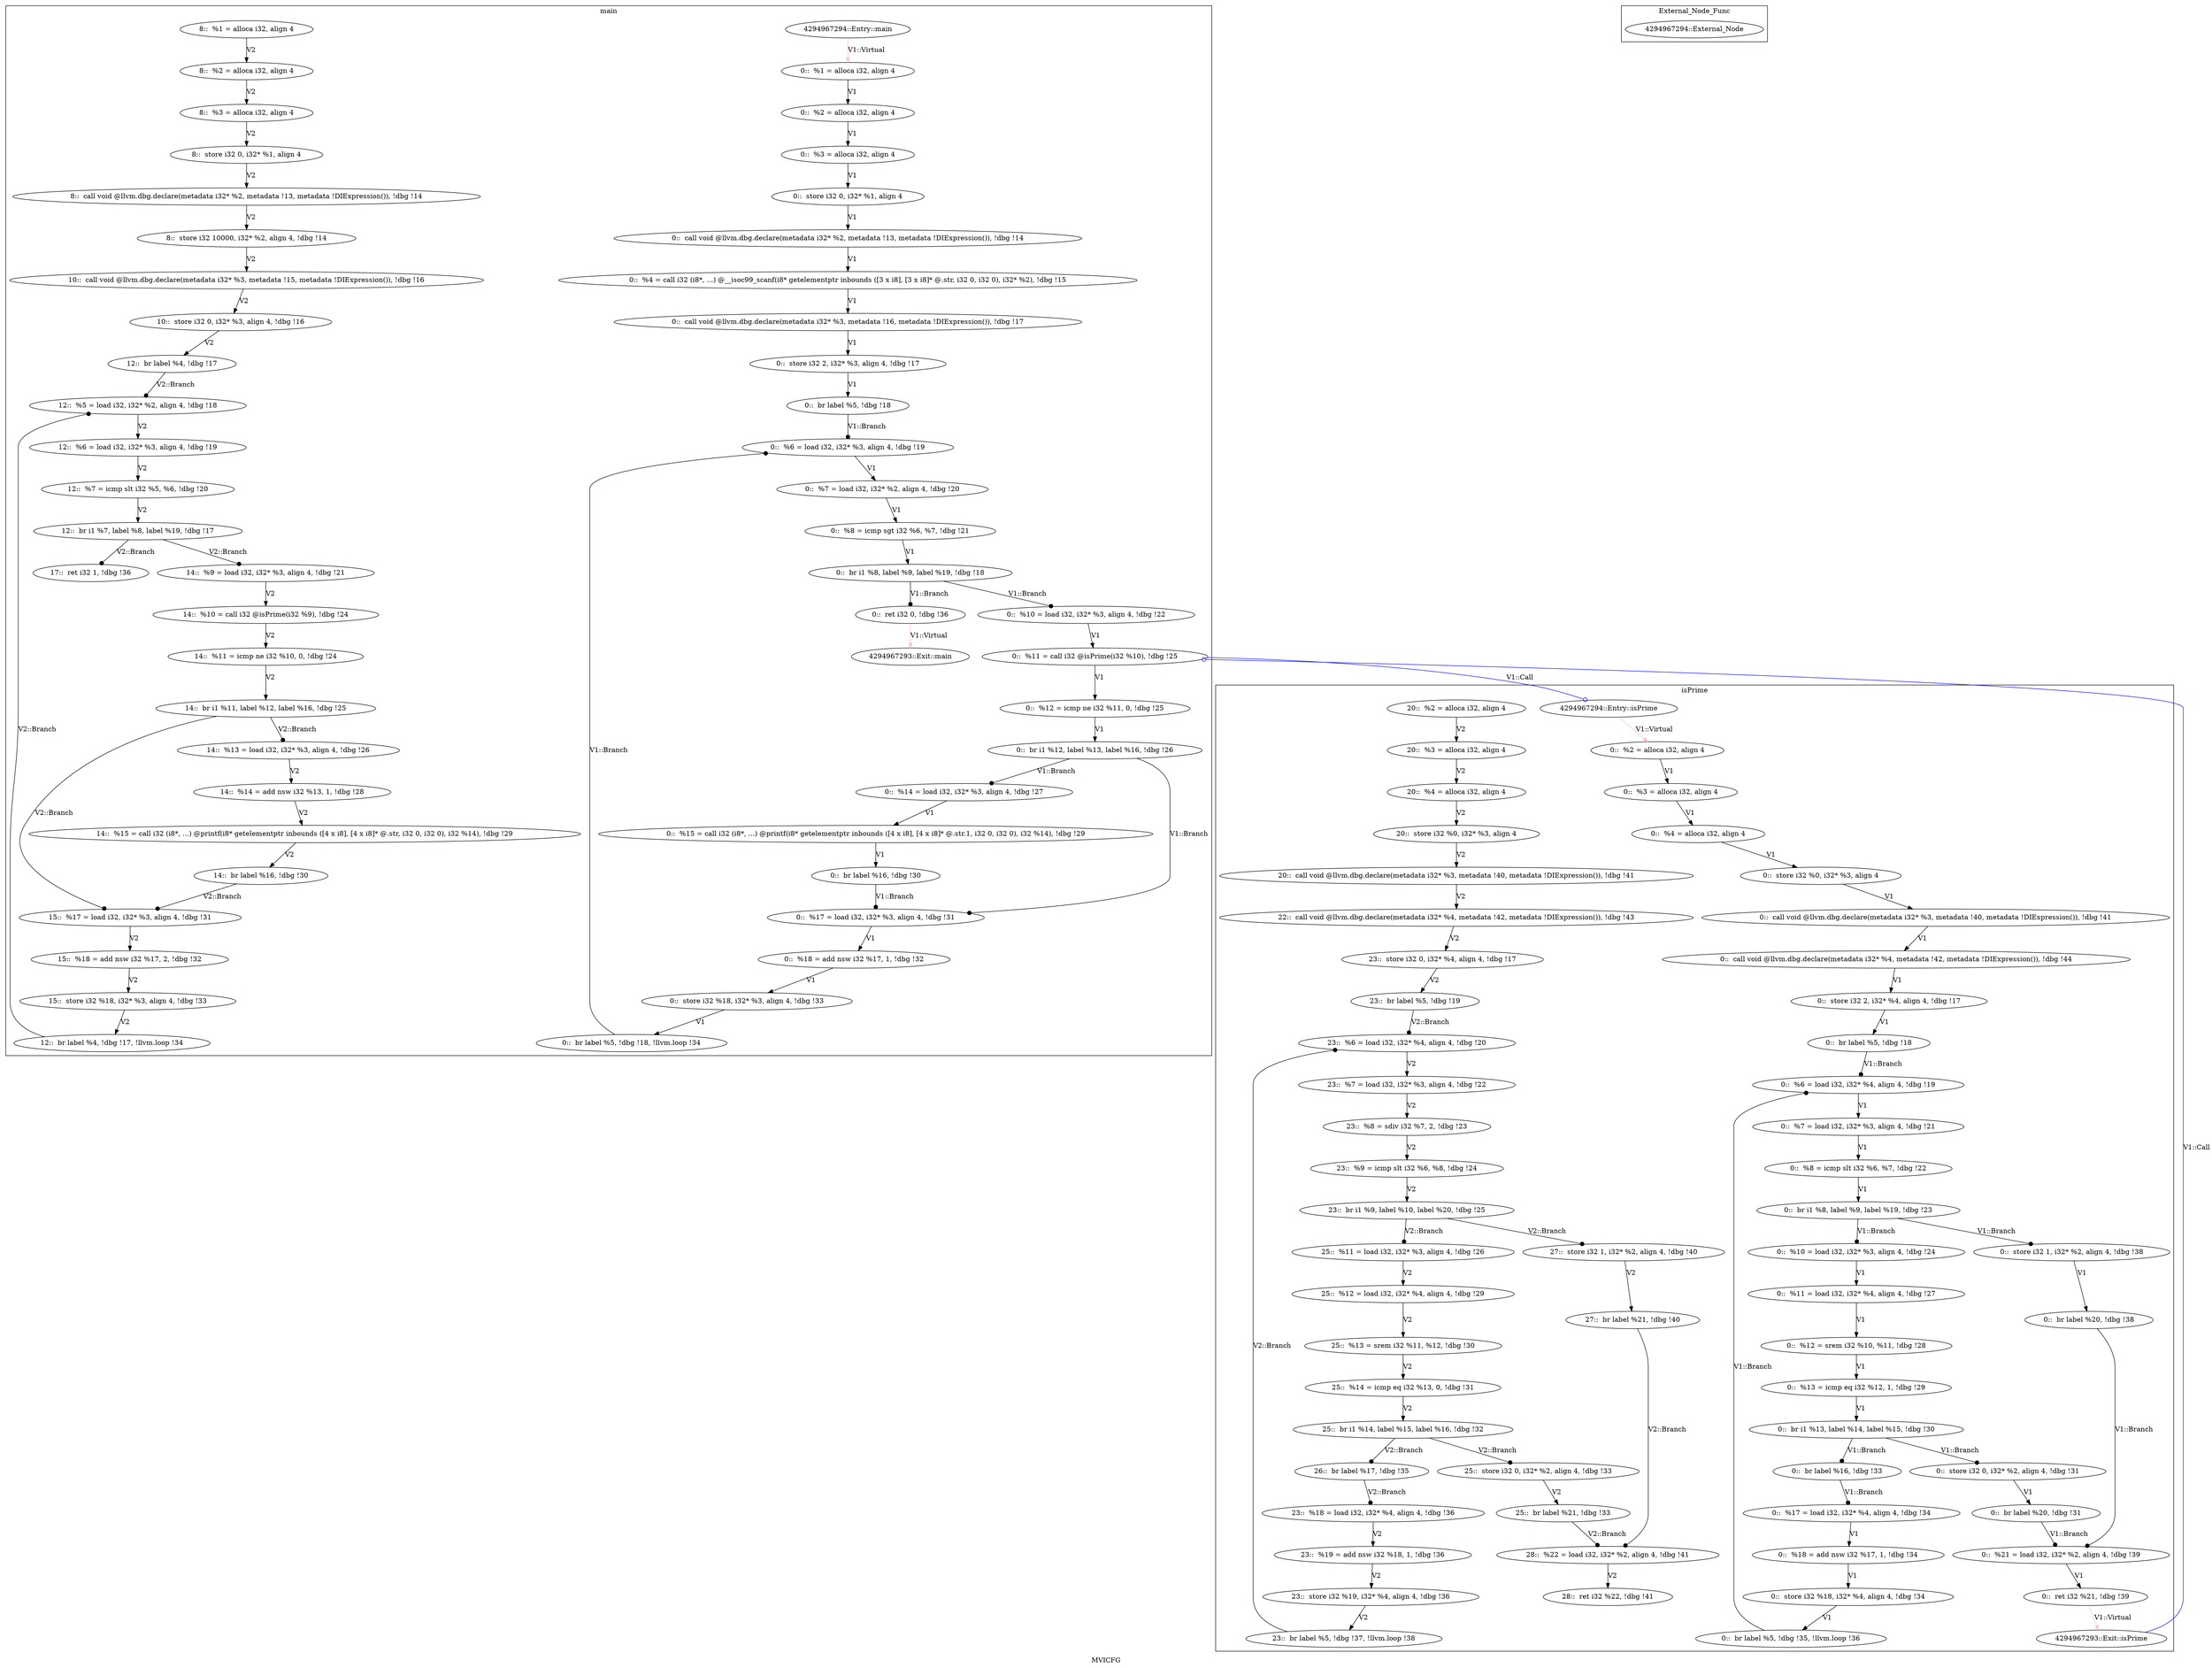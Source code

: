 digraph "MVICFG" {
	label="MVICFG";
/* Generating Nodes */
	subgraph cluster_1 {
		label="main";
		"27" [label="4294967294::Entry::main"];
		"2" [label="0::  %1 = alloca i32, align 4"];
		"3" [label="0::  %2 = alloca i32, align 4"];
		"4" [label="0::  %3 = alloca i32, align 4"];
		"5" [label="0::  store i32 0, i32* %1, align 4"];
		"6" [label="0::  call void @llvm.dbg.declare(metadata i32* %2, metadata !13, metadata !DIExpression()), !dbg !14"];
		"7" [label="0::  %4 = call i32 (i8*, ...) @__isoc99_scanf(i8* getelementptr inbounds ([3 x i8], [3 x i8]* @.str, i32 0, i32 0), i32* %2), !dbg !15"];
		"8" [label="0::  call void @llvm.dbg.declare(metadata i32* %3, metadata !16, metadata !DIExpression()), !dbg !17"];
		"9" [label="0::  store i32 2, i32* %3, align 4, !dbg !17"];
		"10" [label="0::  br label %5, !dbg !18"];
		"11" [label="0::  %6 = load i32, i32* %3, align 4, !dbg !19"];
		"12" [label="0::  %7 = load i32, i32* %2, align 4, !dbg !20"];
		"13" [label="0::  %8 = icmp sgt i32 %6, %7, !dbg !21"];
		"14" [label="0::  br i1 %8, label %9, label %19, !dbg !18"];
		"15" [label="0::  %10 = load i32, i32* %3, align 4, !dbg !22"];
		"16" [label="0::  %11 = call i32 @isPrime(i32 %10), !dbg !25"];
		"17" [label="0::  %12 = icmp ne i32 %11, 0, !dbg !25"];
		"18" [label="0::  br i1 %12, label %13, label %16, !dbg !26"];
		"19" [label="0::  %14 = load i32, i32* %3, align 4, !dbg !27"];
		"20" [label="0::  %15 = call i32 (i8*, ...) @printf(i8* getelementptr inbounds ([4 x i8], [4 x i8]* @.str.1, i32 0, i32 0), i32 %14), !dbg !29"];
		"21" [label="0::  br label %16, !dbg !30"];
		"22" [label="0::  %17 = load i32, i32* %3, align 4, !dbg !31"];
		"23" [label="0::  %18 = add nsw i32 %17, 1, !dbg !32"];
		"24" [label="0::  store i32 %18, i32* %3, align 4, !dbg !33"];
		"25" [label="0::  br label %5, !dbg !18, !llvm.loop !34"];
		"26" [label="0::  ret i32 0, !dbg !36"];
		"28" [label="4294967293::Exit::main"];
		"65" [label="8::  %1 = alloca i32, align 4"];
		"66" [label="8::  %2 = alloca i32, align 4"];
		"67" [label="8::  %3 = alloca i32, align 4"];
		"68" [label="8::  store i32 0, i32* %1, align 4"];
		"69" [label="8::  call void @llvm.dbg.declare(metadata i32* %2, metadata !13, metadata !DIExpression()), !dbg !14"];
		"70" [label="8::  store i32 10000, i32* %2, align 4, !dbg !14"];
		"71" [label="10::  call void @llvm.dbg.declare(metadata i32* %3, metadata !15, metadata !DIExpression()), !dbg !16"];
		"72" [label="10::  store i32 0, i32* %3, align 4, !dbg !16"];
		"73" [label="12::  br label %4, !dbg !17"];
		"74" [label="12::  %5 = load i32, i32* %2, align 4, !dbg !18"];
		"75" [label="12::  %6 = load i32, i32* %3, align 4, !dbg !19"];
		"76" [label="12::  %7 = icmp slt i32 %5, %6, !dbg !20"];
		"77" [label="12::  br i1 %7, label %8, label %19, !dbg !17"];
		"78" [label="12::  br label %4, !dbg !17, !llvm.loop !34"];
		"79" [label="14::  %9 = load i32, i32* %3, align 4, !dbg !21"];
		"80" [label="14::  %10 = call i32 @isPrime(i32 %9), !dbg !24"];
		"81" [label="14::  %11 = icmp ne i32 %10, 0, !dbg !24"];
		"82" [label="14::  br i1 %11, label %12, label %16, !dbg !25"];
		"83" [label="14::  %13 = load i32, i32* %3, align 4, !dbg !26"];
		"84" [label="14::  %14 = add nsw i32 %13, 1, !dbg !28"];
		"85" [label="14::  %15 = call i32 (i8*, ...) @printf(i8* getelementptr inbounds ([4 x i8], [4 x i8]* @.str, i32 0, i32 0), i32 %14), !dbg !29"];
		"86" [label="14::  br label %16, !dbg !30"];
		"87" [label="15::  %17 = load i32, i32* %3, align 4, !dbg !31"];
		"88" [label="15::  %18 = add nsw i32 %17, 2, !dbg !32"];
		"89" [label="15::  store i32 %18, i32* %3, align 4, !dbg !33"];
		"90" [label="17::  ret i32 1, !dbg !36"];
	}
	subgraph cluster_31 {
		label="isPrime";
		"60" [label="4294967294::Entry::isPrime"];
		"32" [label="0::  %2 = alloca i32, align 4"];
		"33" [label="0::  %3 = alloca i32, align 4"];
		"34" [label="0::  %4 = alloca i32, align 4"];
		"35" [label="0::  store i32 %0, i32* %3, align 4"];
		"36" [label="0::  call void @llvm.dbg.declare(metadata i32* %3, metadata !40, metadata !DIExpression()), !dbg !41"];
		"37" [label="0::  call void @llvm.dbg.declare(metadata i32* %4, metadata !42, metadata !DIExpression()), !dbg !44"];
		"38" [label="0::  store i32 2, i32* %4, align 4, !dbg !17"];
		"39" [label="0::  br label %5, !dbg !18"];
		"40" [label="0::  %6 = load i32, i32* %4, align 4, !dbg !19"];
		"41" [label="0::  %7 = load i32, i32* %3, align 4, !dbg !21"];
		"42" [label="0::  %8 = icmp slt i32 %6, %7, !dbg !22"];
		"43" [label="0::  br i1 %8, label %9, label %19, !dbg !23"];
		"44" [label="0::  %10 = load i32, i32* %3, align 4, !dbg !24"];
		"45" [label="0::  %11 = load i32, i32* %4, align 4, !dbg !27"];
		"46" [label="0::  %12 = srem i32 %10, %11, !dbg !28"];
		"47" [label="0::  %13 = icmp eq i32 %12, 1, !dbg !29"];
		"48" [label="0::  br i1 %13, label %14, label %15, !dbg !30"];
		"49" [label="0::  store i32 0, i32* %2, align 4, !dbg !31"];
		"50" [label="0::  br label %20, !dbg !31"];
		"51" [label="0::  br label %16, !dbg !33"];
		"52" [label="0::  %17 = load i32, i32* %4, align 4, !dbg !34"];
		"53" [label="0::  %18 = add nsw i32 %17, 1, !dbg !34"];
		"54" [label="0::  store i32 %18, i32* %4, align 4, !dbg !34"];
		"55" [label="0::  br label %5, !dbg !35, !llvm.loop !36"];
		"56" [label="0::  store i32 1, i32* %2, align 4, !dbg !38"];
		"57" [label="0::  br label %20, !dbg !38"];
		"58" [label="0::  %21 = load i32, i32* %2, align 4, !dbg !39"];
		"59" [label="0::  ret i32 %21, !dbg !39"];
		"61" [label="4294967293::Exit::isPrime"];
		"91" [label="20::  %2 = alloca i32, align 4"];
		"92" [label="20::  %3 = alloca i32, align 4"];
		"93" [label="20::  %4 = alloca i32, align 4"];
		"94" [label="20::  store i32 %0, i32* %3, align 4"];
		"95" [label="20::  call void @llvm.dbg.declare(metadata i32* %3, metadata !40, metadata !DIExpression()), !dbg !41"];
		"96" [label="22::  call void @llvm.dbg.declare(metadata i32* %4, metadata !42, metadata !DIExpression()), !dbg !43"];
		"97" [label="23::  store i32 0, i32* %4, align 4, !dbg !17"];
		"98" [label="23::  br label %5, !dbg !19"];
		"99" [label="23::  %6 = load i32, i32* %4, align 4, !dbg !20"];
		"100" [label="23::  %7 = load i32, i32* %3, align 4, !dbg !22"];
		"101" [label="23::  %8 = sdiv i32 %7, 2, !dbg !23"];
		"102" [label="23::  %9 = icmp slt i32 %6, %8, !dbg !24"];
		"103" [label="23::  br i1 %9, label %10, label %20, !dbg !25"];
		"104" [label="23::  %18 = load i32, i32* %4, align 4, !dbg !36"];
		"105" [label="23::  %19 = add nsw i32 %18, 1, !dbg !36"];
		"106" [label="23::  store i32 %19, i32* %4, align 4, !dbg !36"];
		"107" [label="23::  br label %5, !dbg !37, !llvm.loop !38"];
		"108" [label="25::  %11 = load i32, i32* %3, align 4, !dbg !26"];
		"109" [label="25::  %12 = load i32, i32* %4, align 4, !dbg !29"];
		"110" [label="25::  %13 = srem i32 %11, %12, !dbg !30"];
		"111" [label="25::  %14 = icmp eq i32 %13, 0, !dbg !31"];
		"112" [label="25::  br i1 %14, label %15, label %16, !dbg !32"];
		"113" [label="25::  store i32 0, i32* %2, align 4, !dbg !33"];
		"114" [label="25::  br label %21, !dbg !33"];
		"115" [label="26::  br label %17, !dbg !35"];
		"116" [label="27::  store i32 1, i32* %2, align 4, !dbg !40"];
		"117" [label="27::  br label %21, !dbg !40"];
		"118" [label="28::  %22 = load i32, i32* %2, align 4, !dbg !41"];
		"119" [label="28::  ret i32 %22, !dbg !41"];
	}
	subgraph cluster_63 {
		label="External_Node_Func";
		"64" [label="4294967294::External_Node"];
	}

/* Generating Edges */
		"2" -> "3" [arrowhead = normal, penwidth = 1.0, color = black, label="V1"];
		"3" -> "4" [arrowhead = normal, penwidth = 1.0, color = black, label="V1"];
		"4" -> "5" [arrowhead = normal, penwidth = 1.0, color = black, label="V1"];
		"5" -> "6" [arrowhead = normal, penwidth = 1.0, color = black, label="V1"];
		"8" -> "9" [arrowhead = normal, penwidth = 1.0, color = black, label="V1"];
		"11" -> "12" [arrowhead = normal, penwidth = 1.0, color = black, label="V1"];
		"12" -> "13" [arrowhead = normal, penwidth = 1.0, color = black, label="V1"];
		"13" -> "14" [arrowhead = normal, penwidth = 1.0, color = black, label="V1"];
		"15" -> "16" [arrowhead = normal, penwidth = 1.0, color = black, label="V1"];
		"16" -> "17" [arrowhead = normal, penwidth = 1.0, color = black, label="V1"];
		"17" -> "18" [arrowhead = normal, penwidth = 1.0, color = black, label="V1"];
		"19" -> "20" [arrowhead = normal, penwidth = 1.0, color = black, label="V1"];
		"20" -> "21" [arrowhead = normal, penwidth = 1.0, color = black, label="V1"];
		"22" -> "23" [arrowhead = normal, penwidth = 1.0, color = black, label="V1"];
		"23" -> "24" [arrowhead = normal, penwidth = 1.0, color = black, label="V1"];
		"27" -> "2" [arrowhead = normal, penwidth = 1.0, color = pink, label="V1::Virtual"];
		"26" -> "28" [arrowhead = normal, penwidth = 1.0, color = pink, label="V1::Virtual"];
		"32" -> "33" [arrowhead = normal, penwidth = 1.0, color = black, label="V1"];
		"33" -> "34" [arrowhead = normal, penwidth = 1.0, color = black, label="V1"];
		"34" -> "35" [arrowhead = normal, penwidth = 1.0, color = black, label="V1"];
		"35" -> "36" [arrowhead = normal, penwidth = 1.0, color = black, label="V1"];
		"37" -> "38" [arrowhead = normal, penwidth = 1.0, color = black, label="V1"];
		"38" -> "39" [arrowhead = normal, penwidth = 1.0, color = black, label="V1"];
		"40" -> "41" [arrowhead = normal, penwidth = 1.0, color = black, label="V1"];
		"41" -> "42" [arrowhead = normal, penwidth = 1.0, color = black, label="V1"];
		"42" -> "43" [arrowhead = normal, penwidth = 1.0, color = black, label="V1"];
		"44" -> "45" [arrowhead = normal, penwidth = 1.0, color = black, label="V1"];
		"45" -> "46" [arrowhead = normal, penwidth = 1.0, color = black, label="V1"];
		"46" -> "47" [arrowhead = normal, penwidth = 1.0, color = black, label="V1"];
		"47" -> "48" [arrowhead = normal, penwidth = 1.0, color = black, label="V1"];
		"49" -> "50" [arrowhead = normal, penwidth = 1.0, color = black, label="V1"];
		"52" -> "53" [arrowhead = normal, penwidth = 1.0, color = black, label="V1"];
		"53" -> "54" [arrowhead = normal, penwidth = 1.0, color = black, label="V1"];
		"54" -> "55" [arrowhead = normal, penwidth = 1.0, color = black, label="V1"];
		"56" -> "57" [arrowhead = normal, penwidth = 1.0, color = black, label="V1"];
		"58" -> "59" [arrowhead = normal, penwidth = 1.0, color = black, label="V1"];
		"60" -> "32" [arrowhead = normal, penwidth = 1.0, color = pink, label="V1::Virtual"];
		"59" -> "61" [arrowhead = normal, penwidth = 1.0, color = pink, label="V1::Virtual"];
		"6" -> "7" [arrowhead = normal, penwidth = 1.0, color = black, label="V1"];
		"7" -> "8" [arrowhead = normal, penwidth = 1.0, color = black, label="V1"];
		"9" -> "10" [arrowhead = normal, penwidth = 1.0, color = black, label="V1"];
		"10" -> "11" [arrowhead = dot, penwidth = 1.0, color = black, label="V1::Branch"];
		"14" -> "15" [arrowhead = dot, penwidth = 1.0, color = black, label="V1::Branch"];
		"14" -> "26" [arrowhead = dot, penwidth = 1.0, color = black, label="V1::Branch"];
		"18" -> "19" [arrowhead = dot, penwidth = 1.0, color = black, label="V1::Branch"];
		"18" -> "22" [arrowhead = dot, penwidth = 1.0, color = black, label="V1::Branch"];
		"21" -> "22" [arrowhead = dot, penwidth = 1.0, color = black, label="V1::Branch"];
		"24" -> "25" [arrowhead = normal, penwidth = 1.0, color = black, label="V1"];
		"25" -> "11" [arrowhead = dot, penwidth = 1.0, color = black, label="V1::Branch"];
		"36" -> "37" [arrowhead = normal, penwidth = 1.0, color = black, label="V1"];
		"39" -> "40" [arrowhead = dot, penwidth = 1.0, color = black, label="V1::Branch"];
		"43" -> "44" [arrowhead = dot, penwidth = 1.0, color = black, label="V1::Branch"];
		"43" -> "56" [arrowhead = dot, penwidth = 1.0, color = black, label="V1::Branch"];
		"48" -> "49" [arrowhead = dot, penwidth = 1.0, color = black, label="V1::Branch"];
		"48" -> "51" [arrowhead = dot, penwidth = 1.0, color = black, label="V1::Branch"];
		"50" -> "58" [arrowhead = dot, penwidth = 1.0, color = black, label="V1::Branch"];
		"51" -> "52" [arrowhead = dot, penwidth = 1.0, color = black, label="V1::Branch"];
		"55" -> "40" [arrowhead = dot, penwidth = 1.0, color = black, label="V1::Branch"];
		"57" -> "58" [arrowhead = dot, penwidth = 1.0, color = black, label="V1::Branch"];
		"16" -> "60" [arrowhead = odot, penwidth = 1.0, color = blue, label="V1::Call"];
		"61" -> "16" [arrowhead = odot, penwidth = 1.0, color = blue, label="V1::Call"];
		"65" -> "66" [arrowhead = normal, penwidth = 1.0, color = black, label="V2"];
		"66" -> "67" [arrowhead = normal, penwidth = 1.0, color = black, label="V2"];
		"67" -> "68" [arrowhead = normal, penwidth = 1.0, color = black, label="V2"];
		"68" -> "69" [arrowhead = normal, penwidth = 1.0, color = black, label="V2"];
		"69" -> "70" [arrowhead = normal, penwidth = 1.0, color = black, label="V2"];
		"70" -> "71" [arrowhead = normal, penwidth = 1.0, color = black, label="V2"];
		"71" -> "72" [arrowhead = normal, penwidth = 1.0, color = black, label="V2"];
		"72" -> "73" [arrowhead = normal, penwidth = 1.0, color = black, label="V2"];
		"73" -> "74" [arrowhead = dot, penwidth = 1.0, color = black, label="V2::Branch"];
		"74" -> "75" [arrowhead = normal, penwidth = 1.0, color = black, label="V2"];
		"78" -> "74" [arrowhead = dot, penwidth = 1.0, color = black, label="V2::Branch"];
		"75" -> "76" [arrowhead = normal, penwidth = 1.0, color = black, label="V2"];
		"76" -> "77" [arrowhead = normal, penwidth = 1.0, color = black, label="V2"];
		"77" -> "79" [arrowhead = dot, penwidth = 1.0, color = black, label="V2::Branch"];
		"77" -> "90" [arrowhead = dot, penwidth = 1.0, color = black, label="V2::Branch"];
		"89" -> "78" [arrowhead = normal, penwidth = 1.0, color = black, label="V2"];
		"79" -> "80" [arrowhead = normal, penwidth = 1.0, color = black, label="V2"];
		"80" -> "81" [arrowhead = normal, penwidth = 1.0, color = black, label="V2"];
		"81" -> "82" [arrowhead = normal, penwidth = 1.0, color = black, label="V2"];
		"82" -> "83" [arrowhead = dot, penwidth = 1.0, color = black, label="V2::Branch"];
		"82" -> "87" [arrowhead = dot, penwidth = 1.0, color = black, label="V2::Branch"];
		"83" -> "84" [arrowhead = normal, penwidth = 1.0, color = black, label="V2"];
		"84" -> "85" [arrowhead = normal, penwidth = 1.0, color = black, label="V2"];
		"85" -> "86" [arrowhead = normal, penwidth = 1.0, color = black, label="V2"];
		"86" -> "87" [arrowhead = dot, penwidth = 1.0, color = black, label="V2::Branch"];
		"87" -> "88" [arrowhead = normal, penwidth = 1.0, color = black, label="V2"];
		"88" -> "89" [arrowhead = normal, penwidth = 1.0, color = black, label="V2"];
		"91" -> "92" [arrowhead = normal, penwidth = 1.0, color = black, label="V2"];
		"92" -> "93" [arrowhead = normal, penwidth = 1.0, color = black, label="V2"];
		"93" -> "94" [arrowhead = normal, penwidth = 1.0, color = black, label="V2"];
		"94" -> "95" [arrowhead = normal, penwidth = 1.0, color = black, label="V2"];
		"95" -> "96" [arrowhead = normal, penwidth = 1.0, color = black, label="V2"];
		"96" -> "97" [arrowhead = normal, penwidth = 1.0, color = black, label="V2"];
		"97" -> "98" [arrowhead = normal, penwidth = 1.0, color = black, label="V2"];
		"98" -> "99" [arrowhead = dot, penwidth = 1.0, color = black, label="V2::Branch"];
		"99" -> "100" [arrowhead = normal, penwidth = 1.0, color = black, label="V2"];
		"107" -> "99" [arrowhead = dot, penwidth = 1.0, color = black, label="V2::Branch"];
		"100" -> "101" [arrowhead = normal, penwidth = 1.0, color = black, label="V2"];
		"101" -> "102" [arrowhead = normal, penwidth = 1.0, color = black, label="V2"];
		"102" -> "103" [arrowhead = normal, penwidth = 1.0, color = black, label="V2"];
		"103" -> "108" [arrowhead = dot, penwidth = 1.0, color = black, label="V2::Branch"];
		"103" -> "116" [arrowhead = dot, penwidth = 1.0, color = black, label="V2::Branch"];
		"104" -> "105" [arrowhead = normal, penwidth = 1.0, color = black, label="V2"];
		"115" -> "104" [arrowhead = dot, penwidth = 1.0, color = black, label="V2::Branch"];
		"105" -> "106" [arrowhead = normal, penwidth = 1.0, color = black, label="V2"];
		"106" -> "107" [arrowhead = normal, penwidth = 1.0, color = black, label="V2"];
		"108" -> "109" [arrowhead = normal, penwidth = 1.0, color = black, label="V2"];
		"109" -> "110" [arrowhead = normal, penwidth = 1.0, color = black, label="V2"];
		"110" -> "111" [arrowhead = normal, penwidth = 1.0, color = black, label="V2"];
		"111" -> "112" [arrowhead = normal, penwidth = 1.0, color = black, label="V2"];
		"112" -> "113" [arrowhead = dot, penwidth = 1.0, color = black, label="V2::Branch"];
		"112" -> "115" [arrowhead = dot, penwidth = 1.0, color = black, label="V2::Branch"];
		"113" -> "114" [arrowhead = normal, penwidth = 1.0, color = black, label="V2"];
		"114" -> "118" [arrowhead = dot, penwidth = 1.0, color = black, label="V2::Branch"];
		"116" -> "117" [arrowhead = normal, penwidth = 1.0, color = black, label="V2"];
		"117" -> "118" [arrowhead = dot, penwidth = 1.0, color = black, label="V2::Branch"];
		"118" -> "119" [arrowhead = normal, penwidth = 1.0, color = black, label="V2"];
}
